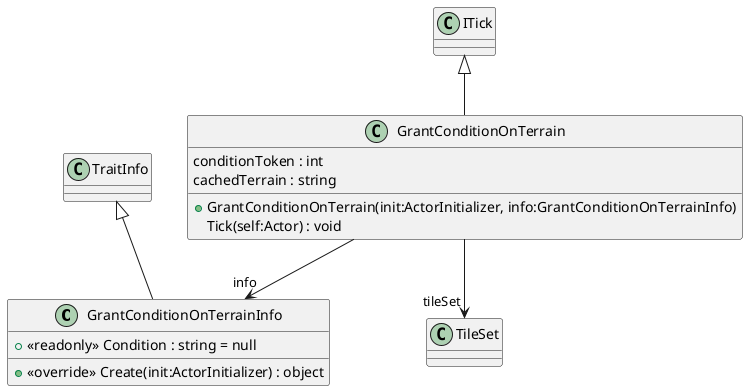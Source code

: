 @startuml
class GrantConditionOnTerrainInfo {
    + <<readonly>> Condition : string = null
    + <<override>> Create(init:ActorInitializer) : object
}
class GrantConditionOnTerrain {
    conditionToken : int
    cachedTerrain : string
    + GrantConditionOnTerrain(init:ActorInitializer, info:GrantConditionOnTerrainInfo)
    Tick(self:Actor) : void
}
TraitInfo <|-- GrantConditionOnTerrainInfo
ITick <|-- GrantConditionOnTerrain
GrantConditionOnTerrain --> "info" GrantConditionOnTerrainInfo
GrantConditionOnTerrain --> "tileSet" TileSet
@enduml
